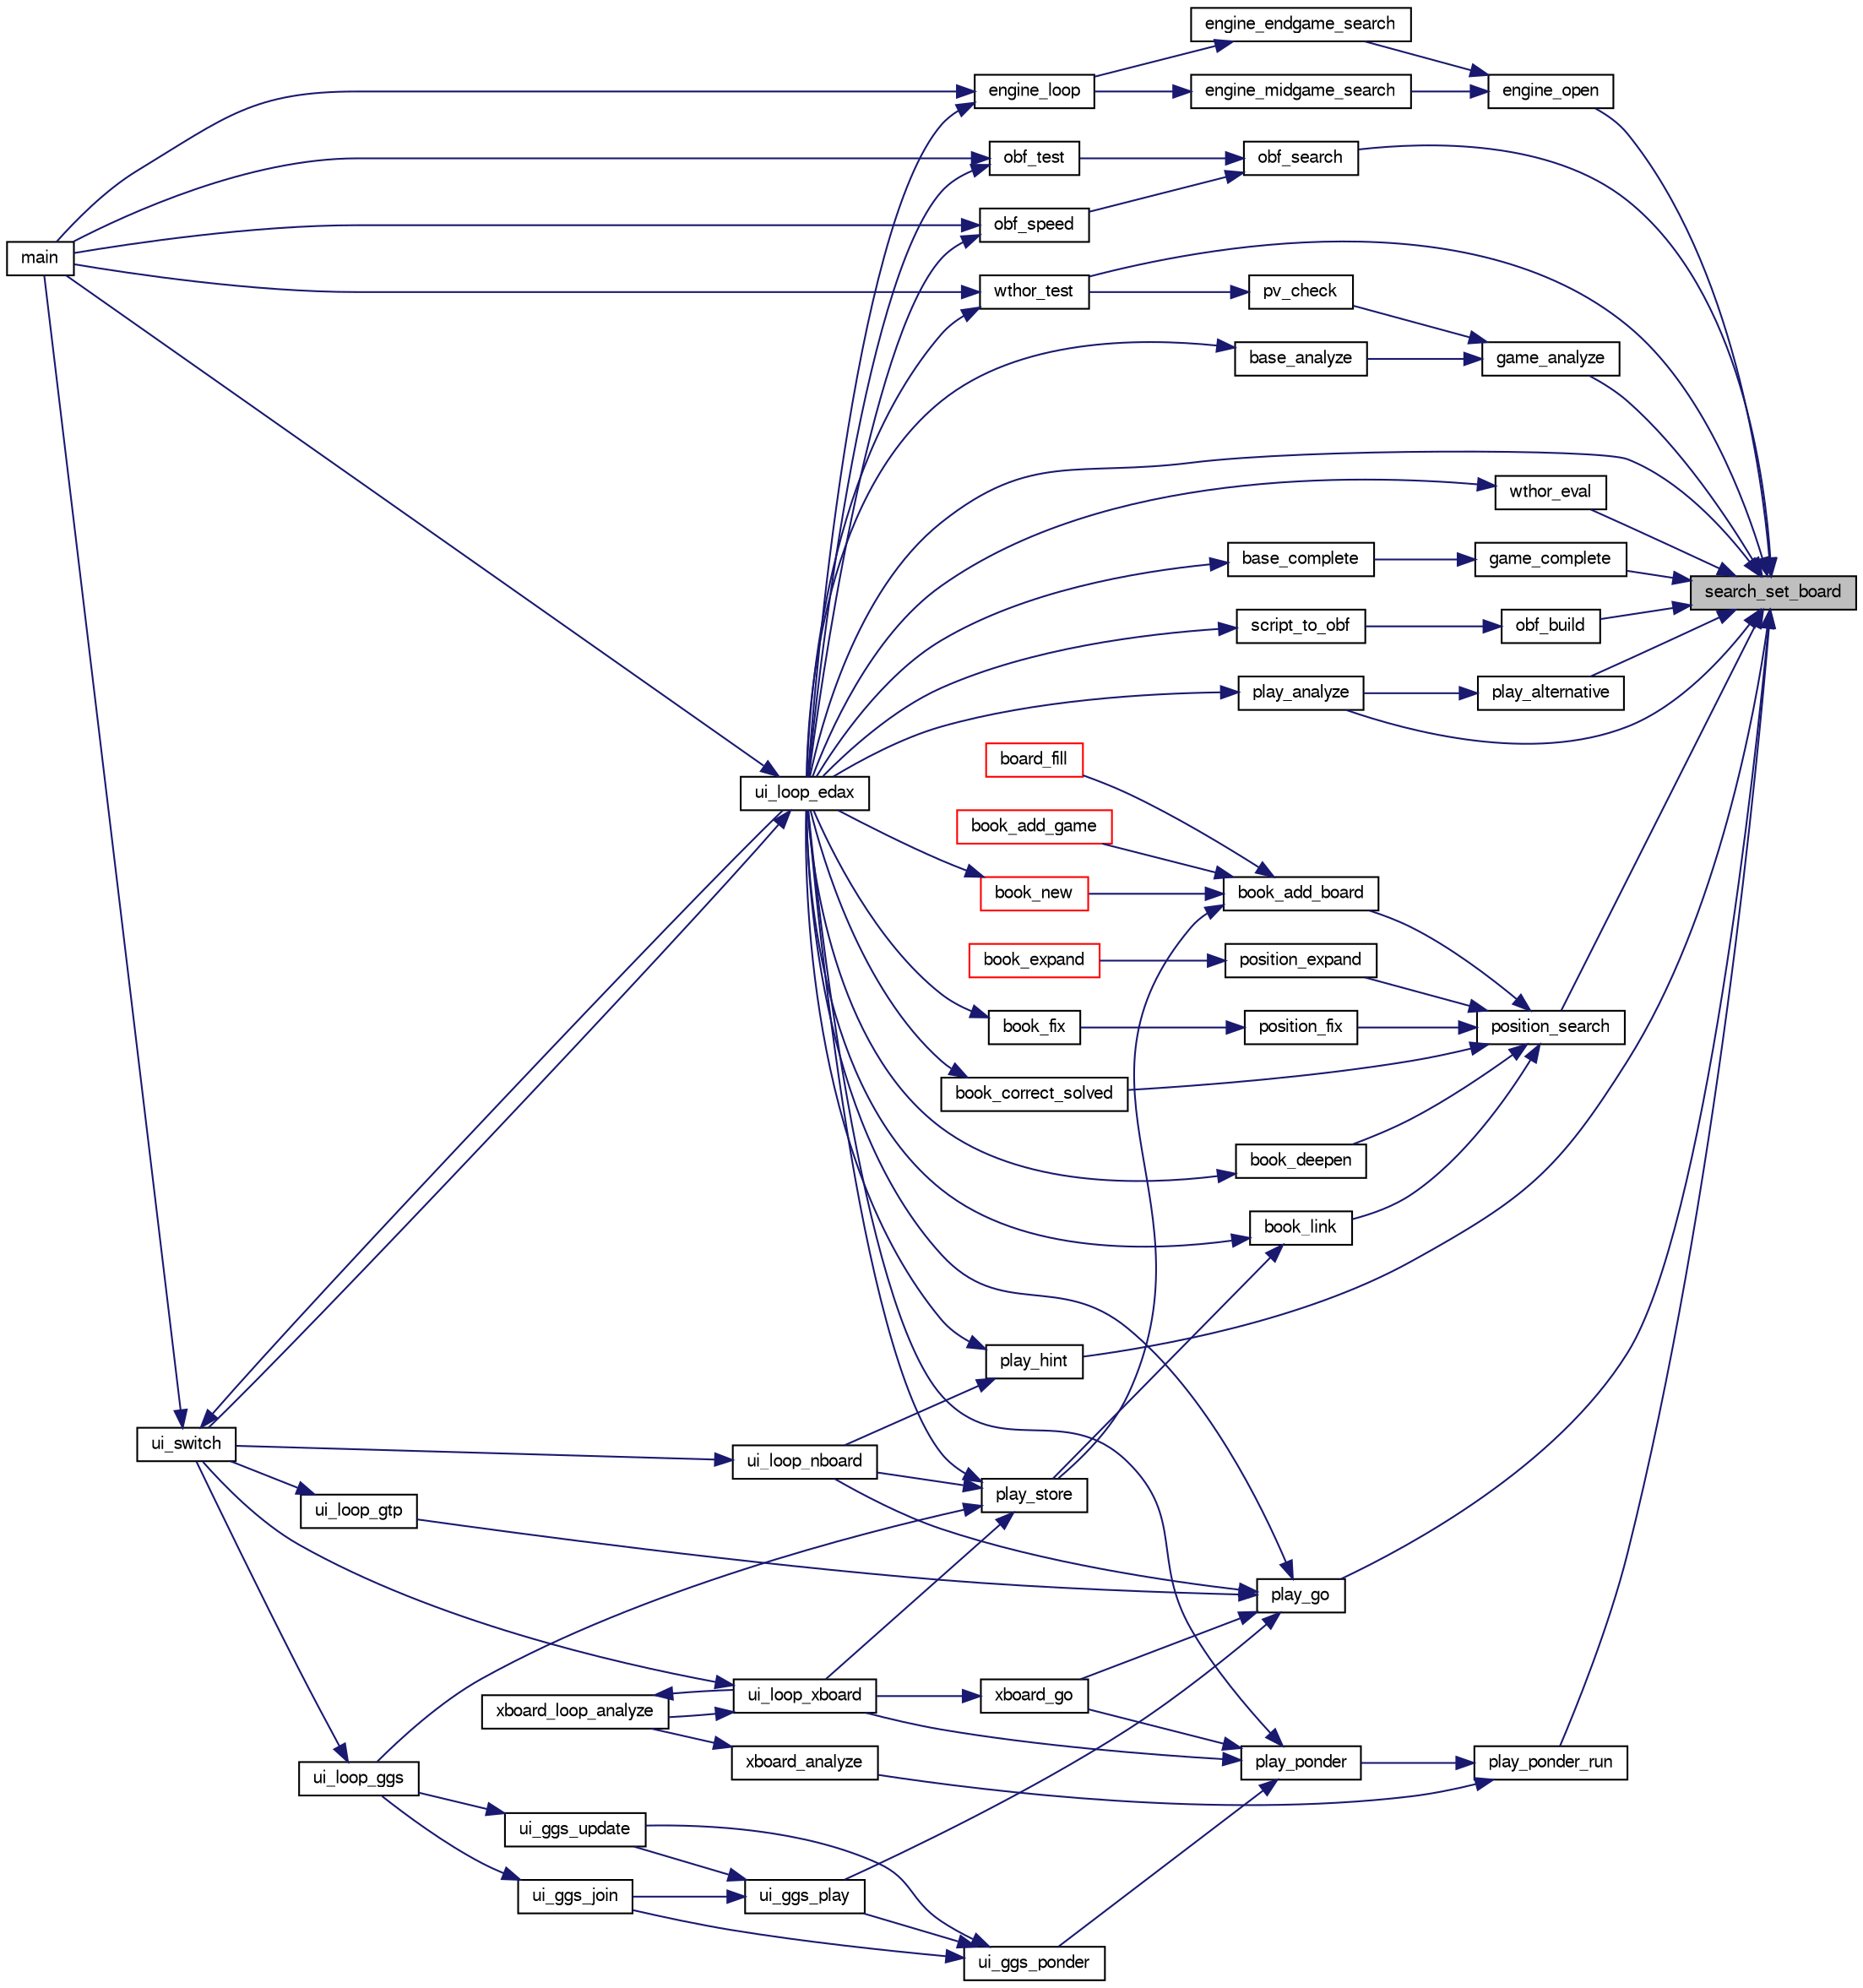 digraph "search_set_board"
{
 // LATEX_PDF_SIZE
  bgcolor="transparent";
  edge [fontname="FreeSans",fontsize="10",labelfontname="FreeSans",labelfontsize="10"];
  node [fontname="FreeSans",fontsize="10",shape=record];
  rankdir="RL";
  Node1 [label="search_set_board",height=0.2,width=0.4,color="black", fillcolor="grey75", style="filled", fontcolor="black",tooltip="Set the board to analyze."];
  Node1 -> Node2 [dir="back",color="midnightblue",fontsize="10",style="solid",fontname="FreeSans"];
  Node2 [label="engine_open",height=0.2,width=0.4,color="black",URL="$cassio_8c.html#a9ff171085ccae4be6241cd583028adcf",tooltip="Open search engine."];
  Node2 -> Node3 [dir="back",color="midnightblue",fontsize="10",style="solid",fontname="FreeSans"];
  Node3 [label="engine_endgame_search",height=0.2,width=0.4,color="black",URL="$cassio_8c.html#a59118e647ced4f05560b431b30ad73b9",tooltip="Endgame search."];
  Node3 -> Node4 [dir="back",color="midnightblue",fontsize="10",style="solid",fontname="FreeSans"];
  Node4 [label="engine_loop",height=0.2,width=0.4,color="black",URL="$cassio_8c.html#a3c5b977358cdb105de103ac2c2829f01",tooltip="Loop event."];
  Node4 -> Node5 [dir="back",color="midnightblue",fontsize="10",style="solid",fontname="FreeSans"];
  Node5 [label="main",height=0.2,width=0.4,color="black",URL="$main_8c.html#a3c04138a5bfe5d72780bb7e82a18e627",tooltip="edax main function."];
  Node4 -> Node6 [dir="back",color="midnightblue",fontsize="10",style="solid",fontname="FreeSans"];
  Node6 [label="ui_loop_edax",height=0.2,width=0.4,color="black",URL="$edax_8c.html#a2354b96c7688bae32bedb6203d672f50",tooltip="Loop event."];
  Node6 -> Node5 [dir="back",color="midnightblue",fontsize="10",style="solid",fontname="FreeSans"];
  Node6 -> Node7 [dir="back",color="midnightblue",fontsize="10",style="solid",fontname="FreeSans"];
  Node7 [label="ui_switch",height=0.2,width=0.4,color="black",URL="$ui_8c.html#a4234d6b0fd690186ef0ec2fc2eba2d4d",tooltip="Switch between different User Interface."];
  Node7 -> Node5 [dir="back",color="midnightblue",fontsize="10",style="solid",fontname="FreeSans"];
  Node7 -> Node6 [dir="back",color="midnightblue",fontsize="10",style="solid",fontname="FreeSans"];
  Node2 -> Node8 [dir="back",color="midnightblue",fontsize="10",style="solid",fontname="FreeSans"];
  Node8 [label="engine_midgame_search",height=0.2,width=0.4,color="black",URL="$cassio_8c.html#a71ebe2bfb187238a48c94edd82cb3024",tooltip="Midgame search."];
  Node8 -> Node4 [dir="back",color="midnightblue",fontsize="10",style="solid",fontname="FreeSans"];
  Node1 -> Node9 [dir="back",color="midnightblue",fontsize="10",style="solid",fontname="FreeSans"];
  Node9 [label="game_analyze",height=0.2,width=0.4,color="black",URL="$game_8c.html#a17775ff0efa3d8592bed935dedb31a45",tooltip="Analyze an endgame."];
  Node9 -> Node10 [dir="back",color="midnightblue",fontsize="10",style="solid",fontname="FreeSans"];
  Node10 [label="base_analyze",height=0.2,width=0.4,color="black",URL="$base_8c.html#a130adf3915feeb8dd21edd8c715c220f",tooltip="Base analysis."];
  Node10 -> Node6 [dir="back",color="midnightblue",fontsize="10",style="solid",fontname="FreeSans"];
  Node9 -> Node11 [dir="back",color="midnightblue",fontsize="10",style="solid",fontname="FreeSans"];
  Node11 [label="pv_check",height=0.2,width=0.4,color="black",URL="$base_8c.html#ae5fd96b2c5fc0853715832158d172eb0",tooltip="Verify that a PV does not contain errors."];
  Node11 -> Node12 [dir="back",color="midnightblue",fontsize="10",style="solid",fontname="FreeSans"];
  Node12 [label="wthor_test",height=0.2,width=0.4,color="black",URL="$base_8c.html#acd4aaf9717e79148da6c763b1c022016",tooltip="Test Search with a wthor base."];
  Node12 -> Node5 [dir="back",color="midnightblue",fontsize="10",style="solid",fontname="FreeSans"];
  Node12 -> Node6 [dir="back",color="midnightblue",fontsize="10",style="solid",fontname="FreeSans"];
  Node1 -> Node13 [dir="back",color="midnightblue",fontsize="10",style="solid",fontname="FreeSans"];
  Node13 [label="game_complete",height=0.2,width=0.4,color="black",URL="$game_8c.html#a2478745958cb21430866a4ea503274df",tooltip="Terminate an unfinished game."];
  Node13 -> Node14 [dir="back",color="midnightblue",fontsize="10",style="solid",fontname="FreeSans"];
  Node14 [label="base_complete",height=0.2,width=0.4,color="black",URL="$base_8c.html#a2aaa6c7fc6111edcd85b623bcd217180",tooltip="Base analysis."];
  Node14 -> Node6 [dir="back",color="midnightblue",fontsize="10",style="solid",fontname="FreeSans"];
  Node1 -> Node15 [dir="back",color="midnightblue",fontsize="10",style="solid",fontname="FreeSans"];
  Node15 [label="obf_build",height=0.2,width=0.4,color="black",URL="$obftest_8c.html#a6ed0f135c4cf4021e18eb1a965a72bfa",tooltip="Build an OBF structure."];
  Node15 -> Node16 [dir="back",color="midnightblue",fontsize="10",style="solid",fontname="FreeSans"];
  Node16 [label="script_to_obf",height=0.2,width=0.4,color="black",URL="$obftest_8c.html#ad1bc6f7d32d2b1775f5e91f2d2e0f8b8",tooltip="Build an OBF file from a Script file."];
  Node16 -> Node6 [dir="back",color="midnightblue",fontsize="10",style="solid",fontname="FreeSans"];
  Node1 -> Node17 [dir="back",color="midnightblue",fontsize="10",style="solid",fontname="FreeSans"];
  Node17 [label="obf_search",height=0.2,width=0.4,color="black",URL="$obftest_8c.html#ab9783a5ca8dc9d2b69ed9ae61945bbfb",tooltip="Analyze an OBF structure."];
  Node17 -> Node18 [dir="back",color="midnightblue",fontsize="10",style="solid",fontname="FreeSans"];
  Node18 [label="obf_speed",height=0.2,width=0.4,color="black",URL="$obftest_8c.html#a07fd9cdb993c22a9de285e054331e4e4",tooltip="Test edax speed by running for at least 1 minutes on problems deeper and deeper."];
  Node18 -> Node5 [dir="back",color="midnightblue",fontsize="10",style="solid",fontname="FreeSans"];
  Node18 -> Node6 [dir="back",color="midnightblue",fontsize="10",style="solid",fontname="FreeSans"];
  Node17 -> Node19 [dir="back",color="midnightblue",fontsize="10",style="solid",fontname="FreeSans"];
  Node19 [label="obf_test",height=0.2,width=0.4,color="black",URL="$obftest_8c.html#af8974909ba686b74a0620bdcc7ef5f81",tooltip="Test an OBF file."];
  Node19 -> Node5 [dir="back",color="midnightblue",fontsize="10",style="solid",fontname="FreeSans"];
  Node19 -> Node6 [dir="back",color="midnightblue",fontsize="10",style="solid",fontname="FreeSans"];
  Node1 -> Node20 [dir="back",color="midnightblue",fontsize="10",style="solid",fontname="FreeSans"];
  Node20 [label="play_alternative",height=0.2,width=0.4,color="black",URL="$play_8c.html#ab220e1e3acf69015cd2e2b32abbdbaae",tooltip="Seek for the best alternative move."];
  Node20 -> Node21 [dir="back",color="midnightblue",fontsize="10",style="solid",fontname="FreeSans"];
  Node21 [label="play_analyze",height=0.2,width=0.4,color="black",URL="$play_8c.html#a32624a895b8cf4ec475a8de0ee5df3a1",tooltip="Analyze a played game."];
  Node21 -> Node6 [dir="back",color="midnightblue",fontsize="10",style="solid",fontname="FreeSans"];
  Node1 -> Node21 [dir="back",color="midnightblue",fontsize="10",style="solid",fontname="FreeSans"];
  Node1 -> Node22 [dir="back",color="midnightblue",fontsize="10",style="solid",fontname="FreeSans"];
  Node22 [label="play_go",height=0.2,width=0.4,color="black",URL="$play_8c.html#aeba64a0b6660a04cff93da447da3f746",tooltip="Start thinking."];
  Node22 -> Node23 [dir="back",color="midnightblue",fontsize="10",style="solid",fontname="FreeSans"];
  Node23 [label="ui_ggs_play",height=0.2,width=0.4,color="black",URL="$ggs_8c.html#a55704d516945d0fc38a4aae02fca1bfe",tooltip="ui_ggs_play"];
  Node23 -> Node24 [dir="back",color="midnightblue",fontsize="10",style="solid",fontname="FreeSans"];
  Node24 [label="ui_ggs_join",height=0.2,width=0.4,color="black",URL="$ggs_8c.html#afc8b9c7d5dd5c68bdabac6790ff83aff",tooltip="ui_ggs_join"];
  Node24 -> Node25 [dir="back",color="midnightblue",fontsize="10",style="solid",fontname="FreeSans"];
  Node25 [label="ui_loop_ggs",height=0.2,width=0.4,color="black",URL="$ggs_8c.html#a245d5c8f964506584b8d505c7305eb94",tooltip="ui_loop_ggs"];
  Node25 -> Node7 [dir="back",color="midnightblue",fontsize="10",style="solid",fontname="FreeSans"];
  Node23 -> Node26 [dir="back",color="midnightblue",fontsize="10",style="solid",fontname="FreeSans"];
  Node26 [label="ui_ggs_update",height=0.2,width=0.4,color="black",URL="$ggs_8c.html#add208abcf5430b768477f3ea02a2b139",tooltip="ui_ggs_update"];
  Node26 -> Node25 [dir="back",color="midnightblue",fontsize="10",style="solid",fontname="FreeSans"];
  Node22 -> Node6 [dir="back",color="midnightblue",fontsize="10",style="solid",fontname="FreeSans"];
  Node22 -> Node27 [dir="back",color="midnightblue",fontsize="10",style="solid",fontname="FreeSans"];
  Node27 [label="ui_loop_gtp",height=0.2,width=0.4,color="black",URL="$gtp_8c.html#aa036470059be60da73acd63418093e1e",tooltip="Loop event."];
  Node27 -> Node7 [dir="back",color="midnightblue",fontsize="10",style="solid",fontname="FreeSans"];
  Node22 -> Node28 [dir="back",color="midnightblue",fontsize="10",style="solid",fontname="FreeSans"];
  Node28 [label="ui_loop_nboard",height=0.2,width=0.4,color="black",URL="$nboard_8c.html#a13ec69450a157e8cbf526b11d1a27be6",tooltip="Loop event."];
  Node28 -> Node7 [dir="back",color="midnightblue",fontsize="10",style="solid",fontname="FreeSans"];
  Node22 -> Node29 [dir="back",color="midnightblue",fontsize="10",style="solid",fontname="FreeSans"];
  Node29 [label="xboard_go",height=0.2,width=0.4,color="black",URL="$xboard_8c.html#ac3cbe43d38c75f78ef60f463f91bf3fe",tooltip=" "];
  Node29 -> Node30 [dir="back",color="midnightblue",fontsize="10",style="solid",fontname="FreeSans"];
  Node30 [label="ui_loop_xboard",height=0.2,width=0.4,color="black",URL="$ui_8h.html#af80ec70d3d08eb4c17c84d3997aaba0f",tooltip="Loop event."];
  Node30 -> Node7 [dir="back",color="midnightblue",fontsize="10",style="solid",fontname="FreeSans"];
  Node30 -> Node31 [dir="back",color="midnightblue",fontsize="10",style="solid",fontname="FreeSans"];
  Node31 [label="xboard_loop_analyze",height=0.2,width=0.4,color="black",URL="$xboard_8c.html#a6ec4f7e4a6e59e32b5eb95b566f098c8",tooltip="Analyze."];
  Node31 -> Node30 [dir="back",color="midnightblue",fontsize="10",style="solid",fontname="FreeSans"];
  Node1 -> Node32 [dir="back",color="midnightblue",fontsize="10",style="solid",fontname="FreeSans"];
  Node32 [label="play_hint",height=0.2,width=0.4,color="black",URL="$play_8c.html#a331a1824215c3c7be0241fe0e2d4da57",tooltip="Start thinking."];
  Node32 -> Node6 [dir="back",color="midnightblue",fontsize="10",style="solid",fontname="FreeSans"];
  Node32 -> Node28 [dir="back",color="midnightblue",fontsize="10",style="solid",fontname="FreeSans"];
  Node1 -> Node33 [dir="back",color="midnightblue",fontsize="10",style="solid",fontname="FreeSans"];
  Node33 [label="play_ponder_run",height=0.2,width=0.4,color="black",URL="$play_8c.html#a6a826d8e8634b46e269daeed05de785c",tooltip="do ponderation."];
  Node33 -> Node34 [dir="back",color="midnightblue",fontsize="10",style="solid",fontname="FreeSans"];
  Node34 [label="play_ponder",height=0.2,width=0.4,color="black",URL="$play_8c.html#a391455b9715193a13afe7d863734893f",tooltip="Ponder."];
  Node34 -> Node35 [dir="back",color="midnightblue",fontsize="10",style="solid",fontname="FreeSans"];
  Node35 [label="ui_ggs_ponder",height=0.2,width=0.4,color="black",URL="$ggs_8c.html#acd83ffbed6d799eebb5ba51884f7f376",tooltip="ui_ggs_ponder"];
  Node35 -> Node24 [dir="back",color="midnightblue",fontsize="10",style="solid",fontname="FreeSans"];
  Node35 -> Node23 [dir="back",color="midnightblue",fontsize="10",style="solid",fontname="FreeSans"];
  Node35 -> Node26 [dir="back",color="midnightblue",fontsize="10",style="solid",fontname="FreeSans"];
  Node34 -> Node6 [dir="back",color="midnightblue",fontsize="10",style="solid",fontname="FreeSans"];
  Node34 -> Node30 [dir="back",color="midnightblue",fontsize="10",style="solid",fontname="FreeSans"];
  Node34 -> Node29 [dir="back",color="midnightblue",fontsize="10",style="solid",fontname="FreeSans"];
  Node33 -> Node36 [dir="back",color="midnightblue",fontsize="10",style="solid",fontname="FreeSans"];
  Node36 [label="xboard_analyze",height=0.2,width=0.4,color="black",URL="$xboard_8c.html#a213bcf9938dc33b50c60576920dbecda",tooltip="Analyze."];
  Node36 -> Node31 [dir="back",color="midnightblue",fontsize="10",style="solid",fontname="FreeSans"];
  Node1 -> Node37 [dir="back",color="midnightblue",fontsize="10",style="solid",fontname="FreeSans"];
  Node37 [label="position_search",height=0.2,width=0.4,color="black",URL="$book_8c.html#ad3b2686173649c214c8349e5e3da0aca",tooltip="Evaluate a position."];
  Node37 -> Node38 [dir="back",color="midnightblue",fontsize="10",style="solid",fontname="FreeSans"];
  Node38 [label="book_add_board",height=0.2,width=0.4,color="black",URL="$book_8c.html#a429dbc3a206062b05e0e9da5f6fd8452",tooltip="Add a position."];
  Node38 -> Node39 [dir="back",color="midnightblue",fontsize="10",style="solid",fontname="FreeSans"];
  Node39 [label="board_fill",height=0.2,width=0.4,color="red",URL="$book_8c.html#abdce4d74200559a64a4a498f952cfe96",tooltip="Fill the opening book."];
  Node38 -> Node41 [dir="back",color="midnightblue",fontsize="10",style="solid",fontname="FreeSans"];
  Node41 [label="book_add_game",height=0.2,width=0.4,color="red",URL="$book_8c.html#aea8461bde1df7dad3d55f9589c1ed586",tooltip="Add positions from a game."];
  Node38 -> Node43 [dir="back",color="midnightblue",fontsize="10",style="solid",fontname="FreeSans"];
  Node43 [label="book_new",height=0.2,width=0.4,color="red",URL="$book_8c.html#ad5b3cab81d4692d626c6f7c6d9de87e5",tooltip="Create a new opening book."];
  Node43 -> Node6 [dir="back",color="midnightblue",fontsize="10",style="solid",fontname="FreeSans"];
  Node38 -> Node51 [dir="back",color="midnightblue",fontsize="10",style="solid",fontname="FreeSans"];
  Node51 [label="play_store",height=0.2,width=0.4,color="black",URL="$play_8c.html#a050579c3f94a2d5990bc186369ad7980",tooltip="store the game into the opening book"];
  Node51 -> Node6 [dir="back",color="midnightblue",fontsize="10",style="solid",fontname="FreeSans"];
  Node51 -> Node25 [dir="back",color="midnightblue",fontsize="10",style="solid",fontname="FreeSans"];
  Node51 -> Node28 [dir="back",color="midnightblue",fontsize="10",style="solid",fontname="FreeSans"];
  Node51 -> Node30 [dir="back",color="midnightblue",fontsize="10",style="solid",fontname="FreeSans"];
  Node37 -> Node52 [dir="back",color="midnightblue",fontsize="10",style="solid",fontname="FreeSans"];
  Node52 [label="book_correct_solved",height=0.2,width=0.4,color="black",URL="$book_8c.html#a5d47bbd4e02ae5c77348337d33a5a5d1",tooltip="Correct wrong solved score in the book."];
  Node52 -> Node6 [dir="back",color="midnightblue",fontsize="10",style="solid",fontname="FreeSans"];
  Node37 -> Node53 [dir="back",color="midnightblue",fontsize="10",style="solid",fontname="FreeSans"];
  Node53 [label="book_deepen",height=0.2,width=0.4,color="black",URL="$book_8c.html#a3421ecf81896bfc86ffc3ebe851699c8",tooltip="Deepen a book."];
  Node53 -> Node6 [dir="back",color="midnightblue",fontsize="10",style="solid",fontname="FreeSans"];
  Node37 -> Node54 [dir="back",color="midnightblue",fontsize="10",style="solid",fontname="FreeSans"];
  Node54 [label="book_link",height=0.2,width=0.4,color="black",URL="$book_8c.html#aa6ed7f52fa850a997e7d4290bfbc5675",tooltip="Link a book."];
  Node54 -> Node51 [dir="back",color="midnightblue",fontsize="10",style="solid",fontname="FreeSans"];
  Node54 -> Node6 [dir="back",color="midnightblue",fontsize="10",style="solid",fontname="FreeSans"];
  Node37 -> Node55 [dir="back",color="midnightblue",fontsize="10",style="solid",fontname="FreeSans"];
  Node55 [label="position_expand",height=0.2,width=0.4,color="black",URL="$book_8c.html#a3d3386302ce5a1f050ca860bcf8c2ce6",tooltip="Expand a position."];
  Node55 -> Node56 [dir="back",color="midnightblue",fontsize="10",style="solid",fontname="FreeSans"];
  Node56 [label="book_expand",height=0.2,width=0.4,color="red",URL="$book_8c.html#a1cfcc1d0080958387f00fbc3fe9daf65",tooltip="Expand a book."];
  Node37 -> Node60 [dir="back",color="midnightblue",fontsize="10",style="solid",fontname="FreeSans"];
  Node60 [label="position_fix",height=0.2,width=0.4,color="black",URL="$book_8c.html#a2ed2c1217479c4fbf492246c22b28199",tooltip="Fix a position."];
  Node60 -> Node61 [dir="back",color="midnightblue",fontsize="10",style="solid",fontname="FreeSans"];
  Node61 [label="book_fix",height=0.2,width=0.4,color="black",URL="$book_8c.html#aa2ad325e4b8a91c0c2022f74ae16365e",tooltip="Fix a book."];
  Node61 -> Node6 [dir="back",color="midnightblue",fontsize="10",style="solid",fontname="FreeSans"];
  Node1 -> Node6 [dir="back",color="midnightblue",fontsize="10",style="solid",fontname="FreeSans"];
  Node1 -> Node62 [dir="back",color="midnightblue",fontsize="10",style="solid",fontname="FreeSans"];
  Node62 [label="wthor_eval",height=0.2,width=0.4,color="black",URL="$base_8c.html#a86b72b1d7f3ee47ec62cbb618546ec70",tooltip="Test Eval with a wthor base."];
  Node62 -> Node6 [dir="back",color="midnightblue",fontsize="10",style="solid",fontname="FreeSans"];
  Node1 -> Node12 [dir="back",color="midnightblue",fontsize="10",style="solid",fontname="FreeSans"];
}
